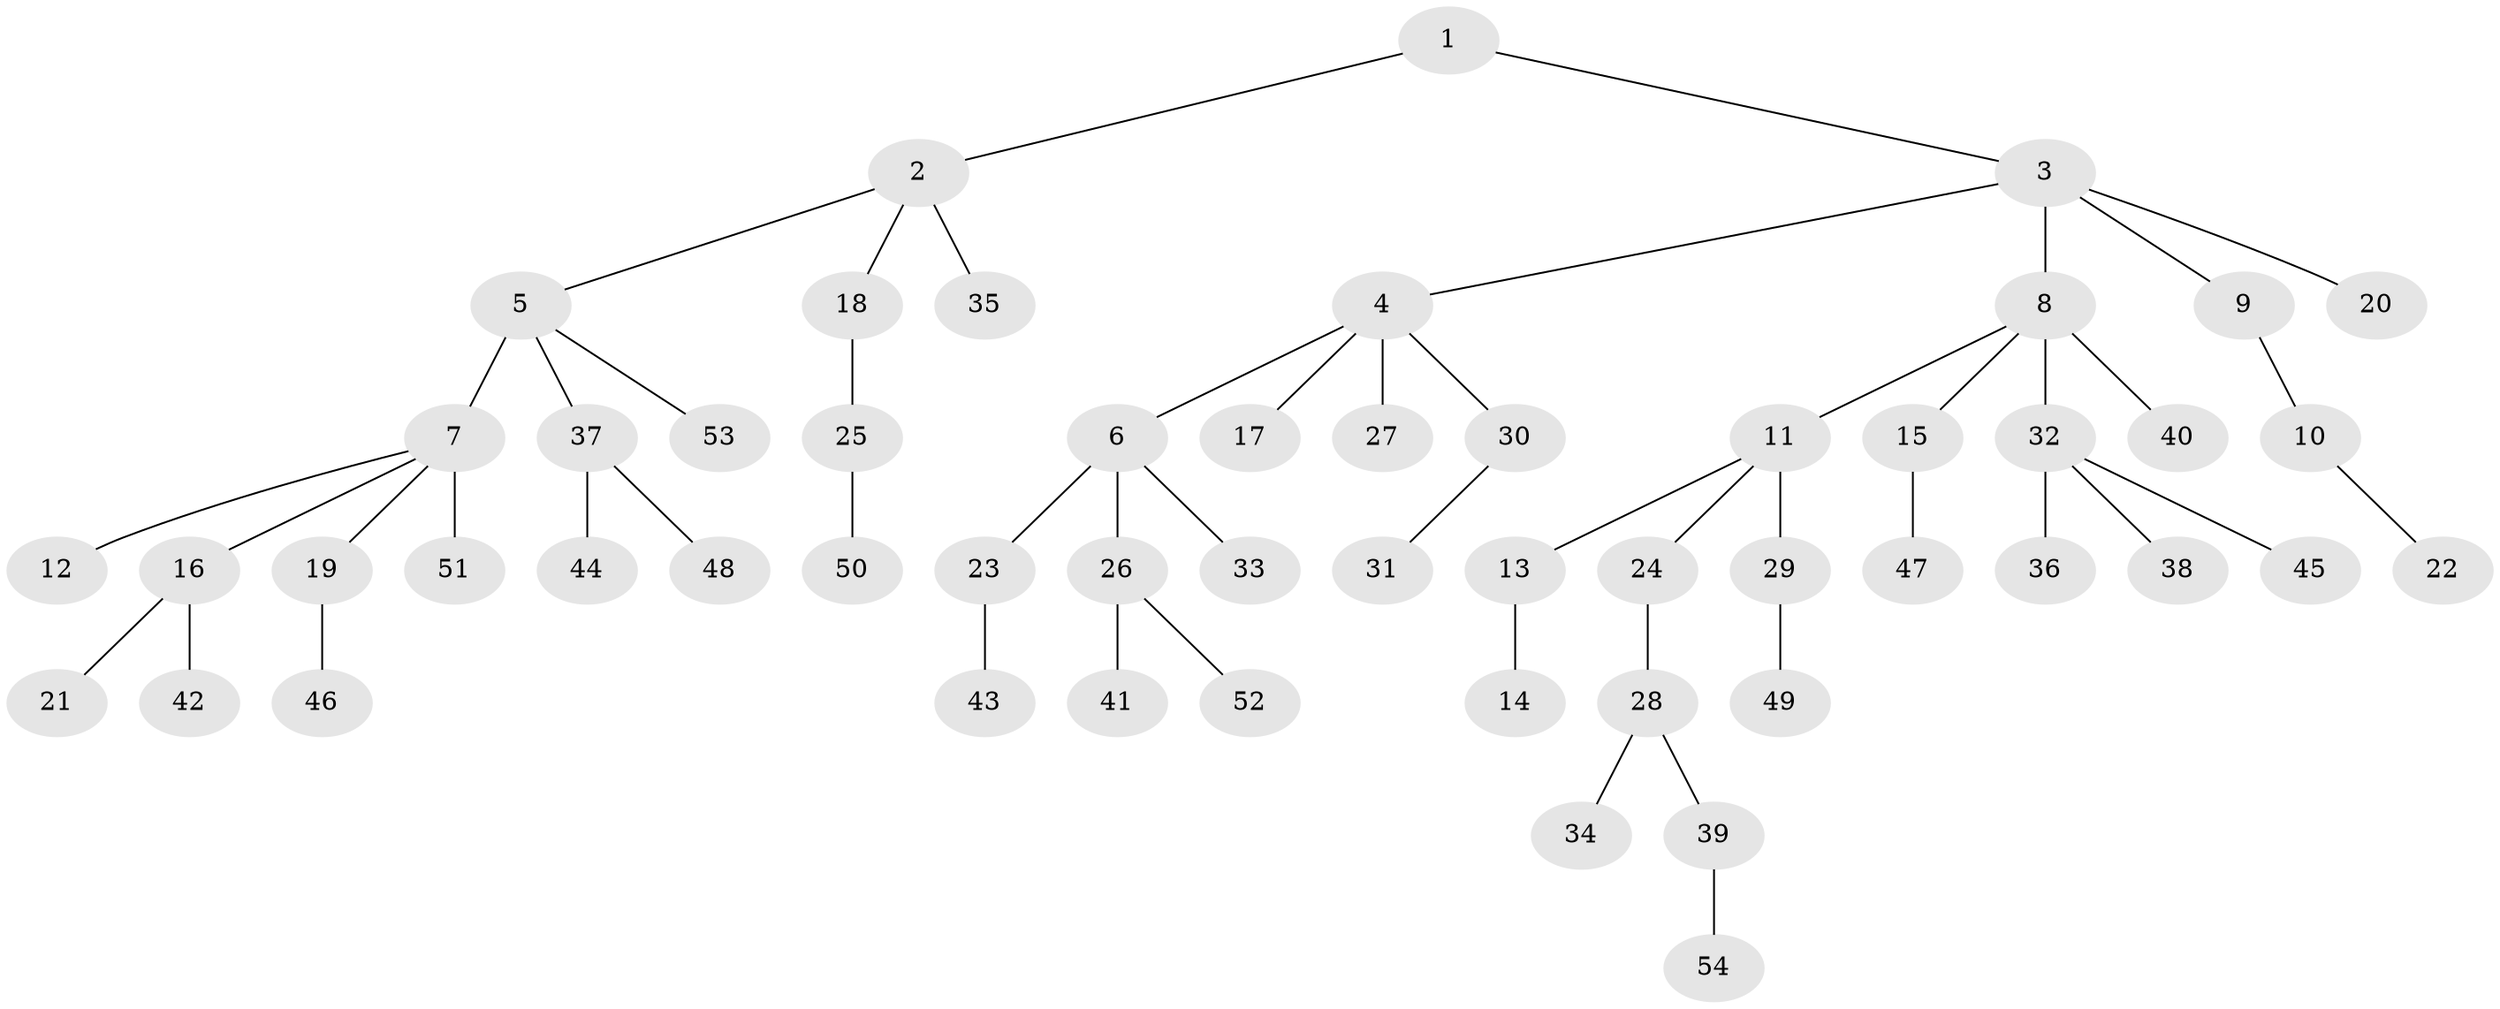 // original degree distribution, {1: 0.5092592592592593, 5: 0.037037037037037035, 6: 0.018518518518518517, 7: 0.009259259259259259, 4: 0.09259259259259259, 2: 0.25925925925925924, 3: 0.07407407407407407}
// Generated by graph-tools (version 1.1) at 2025/36/03/09/25 02:36:57]
// undirected, 54 vertices, 53 edges
graph export_dot {
graph [start="1"]
  node [color=gray90,style=filled];
  1;
  2;
  3;
  4;
  5;
  6;
  7;
  8;
  9;
  10;
  11;
  12;
  13;
  14;
  15;
  16;
  17;
  18;
  19;
  20;
  21;
  22;
  23;
  24;
  25;
  26;
  27;
  28;
  29;
  30;
  31;
  32;
  33;
  34;
  35;
  36;
  37;
  38;
  39;
  40;
  41;
  42;
  43;
  44;
  45;
  46;
  47;
  48;
  49;
  50;
  51;
  52;
  53;
  54;
  1 -- 2 [weight=1.0];
  1 -- 3 [weight=1.0];
  2 -- 5 [weight=1.0];
  2 -- 18 [weight=1.0];
  2 -- 35 [weight=1.0];
  3 -- 4 [weight=1.0];
  3 -- 8 [weight=1.0];
  3 -- 9 [weight=1.0];
  3 -- 20 [weight=1.0];
  4 -- 6 [weight=1.0];
  4 -- 17 [weight=1.0];
  4 -- 27 [weight=1.0];
  4 -- 30 [weight=1.0];
  5 -- 7 [weight=3.0];
  5 -- 37 [weight=1.0];
  5 -- 53 [weight=1.0];
  6 -- 23 [weight=1.0];
  6 -- 26 [weight=1.0];
  6 -- 33 [weight=1.0];
  7 -- 12 [weight=1.0];
  7 -- 16 [weight=1.0];
  7 -- 19 [weight=1.0];
  7 -- 51 [weight=1.0];
  8 -- 11 [weight=1.0];
  8 -- 15 [weight=1.0];
  8 -- 32 [weight=1.0];
  8 -- 40 [weight=2.0];
  9 -- 10 [weight=2.0];
  10 -- 22 [weight=1.0];
  11 -- 13 [weight=1.0];
  11 -- 24 [weight=1.0];
  11 -- 29 [weight=2.0];
  13 -- 14 [weight=1.0];
  15 -- 47 [weight=1.0];
  16 -- 21 [weight=1.0];
  16 -- 42 [weight=1.0];
  18 -- 25 [weight=1.0];
  19 -- 46 [weight=1.0];
  23 -- 43 [weight=1.0];
  24 -- 28 [weight=1.0];
  25 -- 50 [weight=1.0];
  26 -- 41 [weight=1.0];
  26 -- 52 [weight=1.0];
  28 -- 34 [weight=1.0];
  28 -- 39 [weight=1.0];
  29 -- 49 [weight=1.0];
  30 -- 31 [weight=1.0];
  32 -- 36 [weight=1.0];
  32 -- 38 [weight=1.0];
  32 -- 45 [weight=1.0];
  37 -- 44 [weight=1.0];
  37 -- 48 [weight=1.0];
  39 -- 54 [weight=1.0];
}
